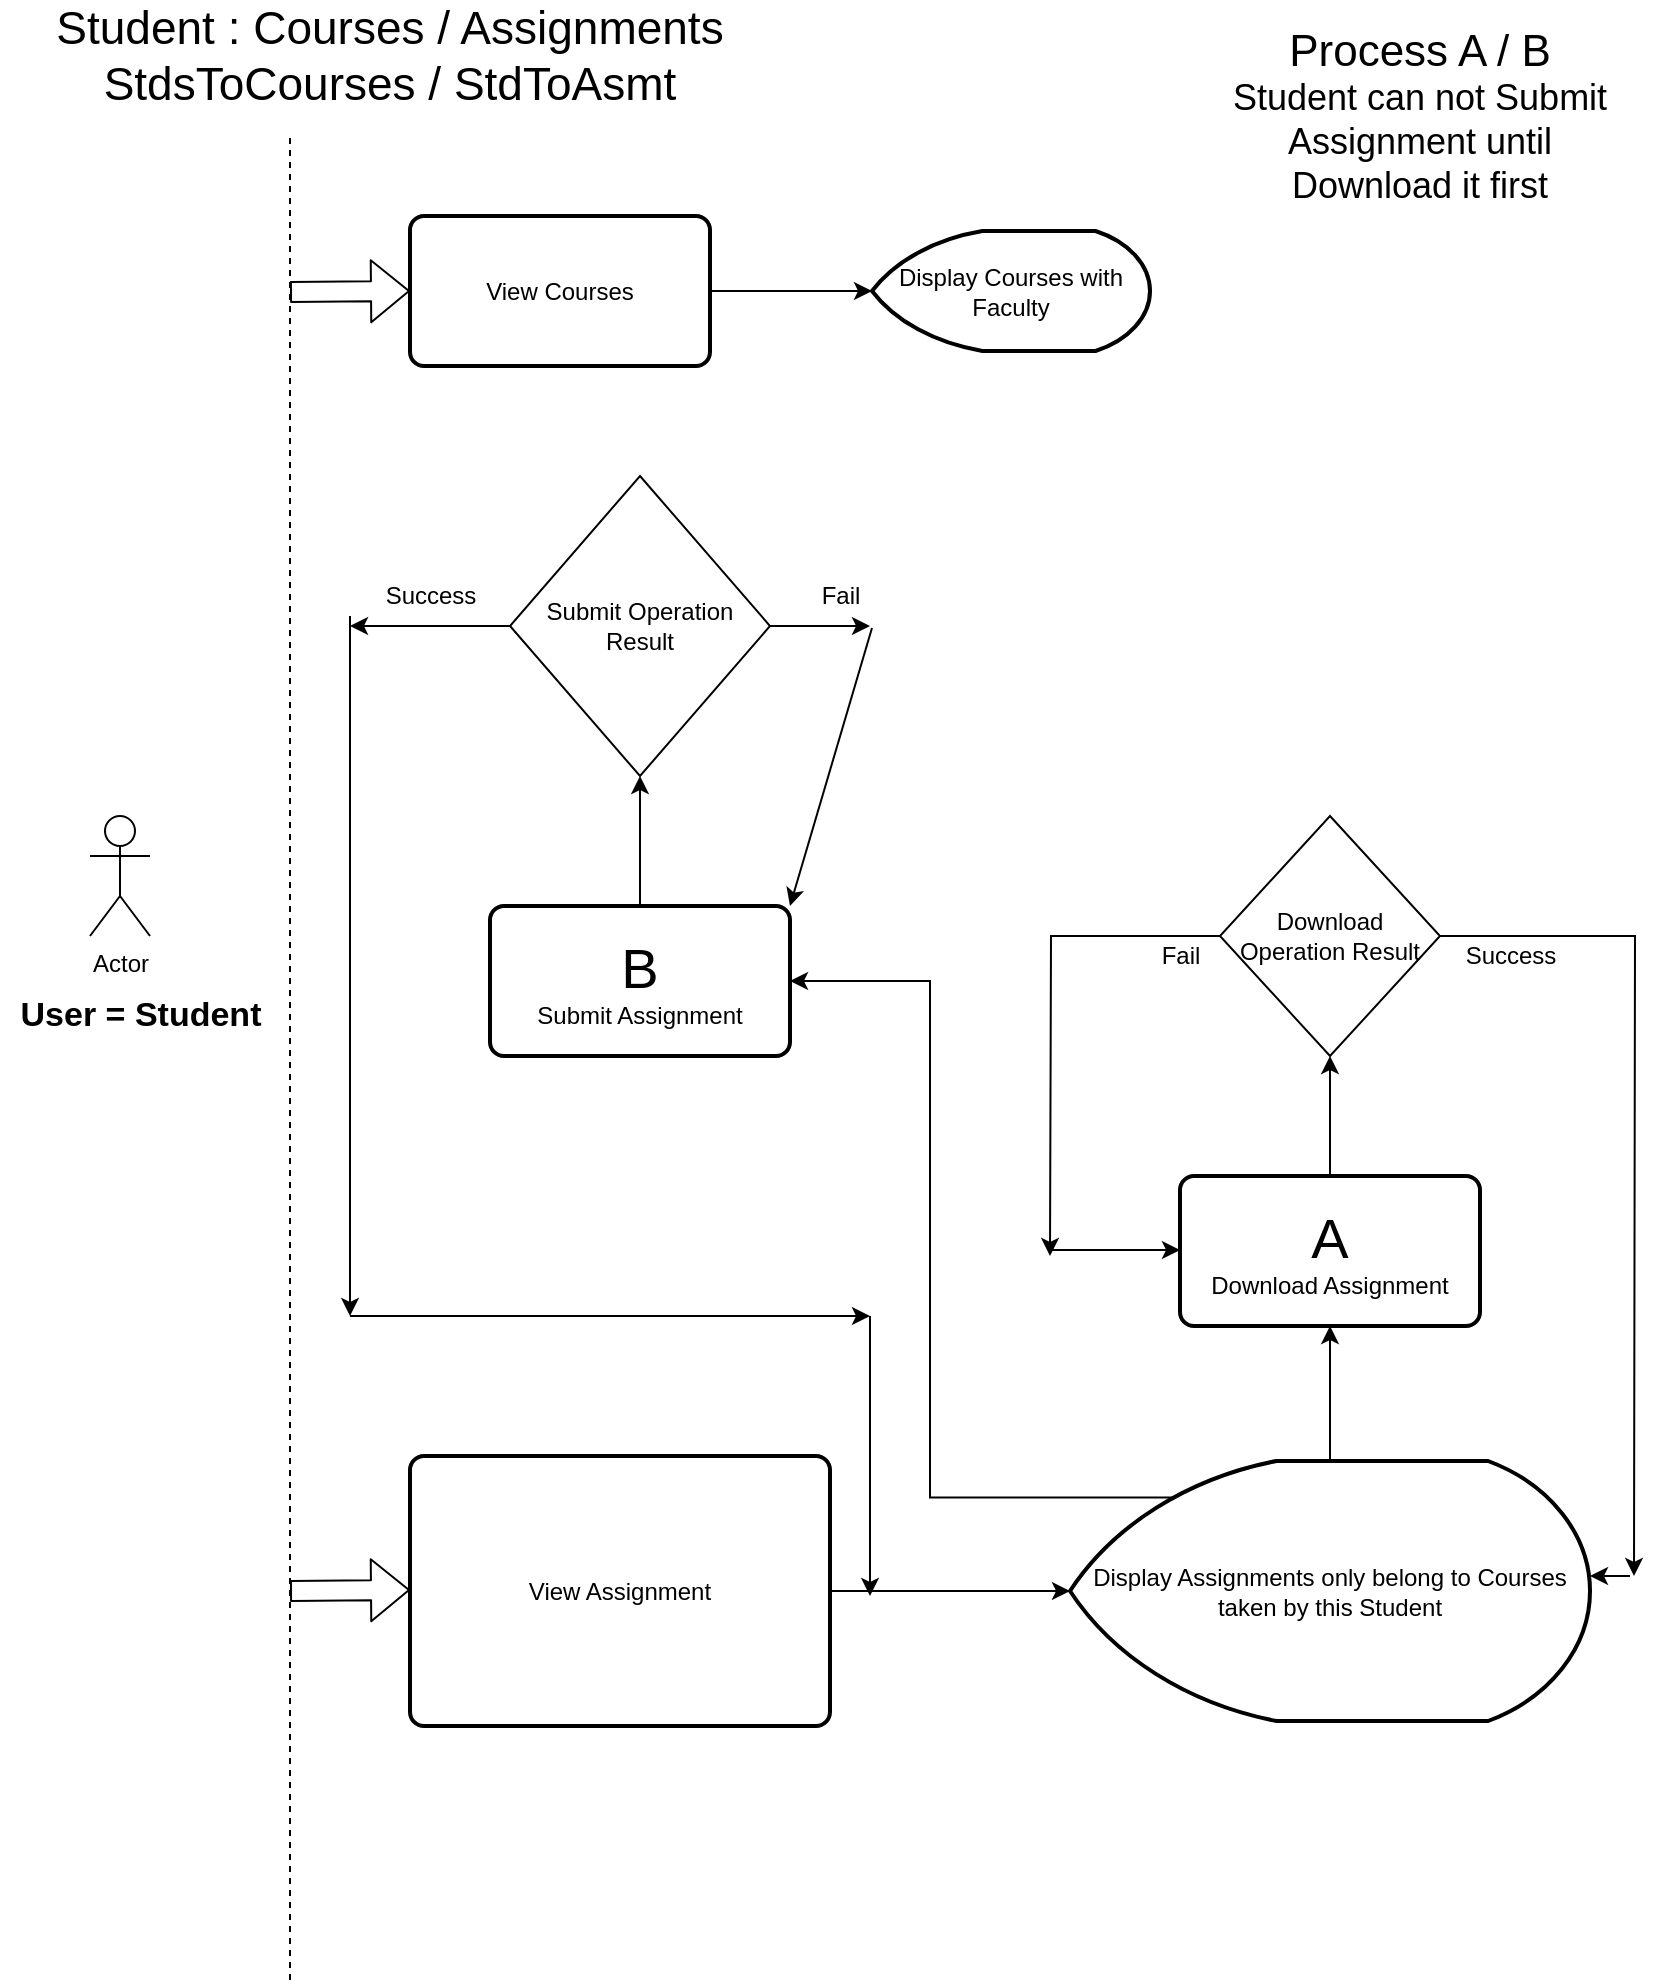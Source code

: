 <mxfile version="14.8.0" type="device"><diagram id="vqaQlGMWqDD1lRaRvaN_" name="Page-1"><mxGraphModel dx="868" dy="393" grid="1" gridSize="10" guides="1" tooltips="1" connect="1" arrows="1" fold="1" page="1" pageScale="1" pageWidth="850" pageHeight="1100" math="0" shadow="0"><root><mxCell id="0"/><mxCell id="1" parent="0"/><mxCell id="piEB9VUzyfzKmvWc2Psv-14" style="edgeStyle=orthogonalEdgeStyle;rounded=0;orthogonalLoop=1;jettySize=auto;html=1;entryX=0;entryY=0.5;entryDx=0;entryDy=0;entryPerimeter=0;" parent="1" source="piEB9VUzyfzKmvWc2Psv-2" target="piEB9VUzyfzKmvWc2Psv-6" edge="1"><mxGeometry relative="1" as="geometry"/></mxCell><mxCell id="piEB9VUzyfzKmvWc2Psv-2" value="View Courses" style="rounded=1;whiteSpace=wrap;html=1;absoluteArcSize=1;arcSize=14;strokeWidth=2;" parent="1" vertex="1"><mxGeometry x="220" y="120" width="150" height="75" as="geometry"/></mxCell><mxCell id="qLvd3x2hV8t0GWCa3YPn-4" style="edgeStyle=orthogonalEdgeStyle;rounded=0;orthogonalLoop=1;jettySize=auto;html=1;exitX=1;exitY=0.5;exitDx=0;exitDy=0;entryX=0;entryY=0.5;entryDx=0;entryDy=0;entryPerimeter=0;" edge="1" parent="1" source="piEB9VUzyfzKmvWc2Psv-3" target="qLvd3x2hV8t0GWCa3YPn-2"><mxGeometry relative="1" as="geometry"/></mxCell><mxCell id="piEB9VUzyfzKmvWc2Psv-3" value="View Assignment" style="rounded=1;whiteSpace=wrap;html=1;absoluteArcSize=1;arcSize=14;strokeWidth=2;" parent="1" vertex="1"><mxGeometry x="220" y="740" width="210" height="135" as="geometry"/></mxCell><mxCell id="piEB9VUzyfzKmvWc2Psv-6" value="Display Courses with Faculty" style="strokeWidth=2;html=1;shape=mxgraph.flowchart.display;whiteSpace=wrap;" parent="1" vertex="1"><mxGeometry x="451" y="127.5" width="139" height="60" as="geometry"/></mxCell><mxCell id="piEB9VUzyfzKmvWc2Psv-33" value="" style="endArrow=none;dashed=1;html=1;" parent="1" edge="1"><mxGeometry width="50" height="50" relative="1" as="geometry"><mxPoint x="160" y="1002" as="sourcePoint"/><mxPoint x="160" y="80" as="targetPoint"/></mxGeometry></mxCell><mxCell id="piEB9VUzyfzKmvWc2Psv-35" value="Actor" style="shape=umlActor;verticalLabelPosition=bottom;verticalAlign=top;html=1;outlineConnect=0;" parent="1" vertex="1"><mxGeometry x="60" y="420" width="30" height="60" as="geometry"/></mxCell><mxCell id="piEB9VUzyfzKmvWc2Psv-36" value="Student : Courses / Assignments&lt;br&gt;StdsToCourses / StdToAsmt" style="text;html=1;strokeColor=none;fillColor=none;align=center;verticalAlign=middle;whiteSpace=wrap;rounded=0;fontSize=23;" parent="1" vertex="1"><mxGeometry x="20" y="20" width="380" height="40" as="geometry"/></mxCell><mxCell id="piEB9VUzyfzKmvWc2Psv-63" value="" style="shape=flexArrow;endArrow=classic;html=1;fontSize=23;entryX=0;entryY=0.5;entryDx=0;entryDy=0;" parent="1" target="piEB9VUzyfzKmvWc2Psv-2" edge="1"><mxGeometry width="50" height="50" relative="1" as="geometry"><mxPoint x="160" y="158" as="sourcePoint"/><mxPoint x="200" y="155" as="targetPoint"/></mxGeometry></mxCell><mxCell id="piEB9VUzyfzKmvWc2Psv-65" value="" style="shape=flexArrow;endArrow=classic;html=1;fontSize=23;entryX=0;entryY=0.5;entryDx=0;entryDy=0;" parent="1" edge="1"><mxGeometry width="50" height="50" relative="1" as="geometry"><mxPoint x="160" y="807.5" as="sourcePoint"/><mxPoint x="220" y="807" as="targetPoint"/></mxGeometry></mxCell><mxCell id="qLvd3x2hV8t0GWCa3YPn-1" value="&lt;font style=&quot;font-size: 17px&quot;&gt;&lt;b&gt;User = Student&lt;/b&gt;&lt;/font&gt;" style="text;html=1;align=center;verticalAlign=middle;resizable=0;points=[];autosize=1;strokeColor=none;" vertex="1" parent="1"><mxGeometry x="15" y="510" width="140" height="20" as="geometry"/></mxCell><mxCell id="qLvd3x2hV8t0GWCa3YPn-6" style="edgeStyle=orthogonalEdgeStyle;rounded=0;orthogonalLoop=1;jettySize=auto;html=1;exitX=0.5;exitY=0;exitDx=0;exitDy=0;exitPerimeter=0;entryX=0.5;entryY=1;entryDx=0;entryDy=0;" edge="1" parent="1" source="qLvd3x2hV8t0GWCa3YPn-2" target="qLvd3x2hV8t0GWCa3YPn-5"><mxGeometry relative="1" as="geometry"/></mxCell><mxCell id="qLvd3x2hV8t0GWCa3YPn-16" style="edgeStyle=orthogonalEdgeStyle;rounded=0;orthogonalLoop=1;jettySize=auto;html=1;exitX=0.2;exitY=0.14;exitDx=0;exitDy=0;exitPerimeter=0;entryX=1;entryY=0.5;entryDx=0;entryDy=0;" edge="1" parent="1" source="qLvd3x2hV8t0GWCa3YPn-2" target="qLvd3x2hV8t0GWCa3YPn-15"><mxGeometry relative="1" as="geometry"/></mxCell><mxCell id="qLvd3x2hV8t0GWCa3YPn-2" value="Display Assignments only belong to Courses taken by this Student" style="strokeWidth=2;html=1;shape=mxgraph.flowchart.display;whiteSpace=wrap;" vertex="1" parent="1"><mxGeometry x="550" y="742.5" width="260" height="130" as="geometry"/></mxCell><mxCell id="qLvd3x2hV8t0GWCa3YPn-8" style="edgeStyle=orthogonalEdgeStyle;rounded=0;orthogonalLoop=1;jettySize=auto;html=1;exitX=0.5;exitY=0;exitDx=0;exitDy=0;entryX=0.5;entryY=1;entryDx=0;entryDy=0;" edge="1" parent="1" source="qLvd3x2hV8t0GWCa3YPn-5" target="qLvd3x2hV8t0GWCa3YPn-7"><mxGeometry relative="1" as="geometry"/></mxCell><mxCell id="qLvd3x2hV8t0GWCa3YPn-5" value="&lt;span style=&quot;font-size: 28px&quot;&gt;A&lt;/span&gt;&lt;br&gt;Download Assignment" style="rounded=1;whiteSpace=wrap;html=1;absoluteArcSize=1;arcSize=14;strokeWidth=2;" vertex="1" parent="1"><mxGeometry x="605" y="600" width="150" height="75" as="geometry"/></mxCell><mxCell id="qLvd3x2hV8t0GWCa3YPn-9" style="edgeStyle=orthogonalEdgeStyle;rounded=0;orthogonalLoop=1;jettySize=auto;html=1;" edge="1" parent="1" source="qLvd3x2hV8t0GWCa3YPn-7"><mxGeometry relative="1" as="geometry"><mxPoint x="540" y="640" as="targetPoint"/></mxGeometry></mxCell><mxCell id="qLvd3x2hV8t0GWCa3YPn-12" style="edgeStyle=orthogonalEdgeStyle;rounded=0;orthogonalLoop=1;jettySize=auto;html=1;" edge="1" parent="1" source="qLvd3x2hV8t0GWCa3YPn-7"><mxGeometry relative="1" as="geometry"><mxPoint x="832" y="800" as="targetPoint"/></mxGeometry></mxCell><mxCell id="qLvd3x2hV8t0GWCa3YPn-7" value="Download Operation Result" style="rhombus;whiteSpace=wrap;html=1;" vertex="1" parent="1"><mxGeometry x="625" y="420" width="110" height="120" as="geometry"/></mxCell><mxCell id="qLvd3x2hV8t0GWCa3YPn-10" value="" style="endArrow=classic;html=1;" edge="1" parent="1"><mxGeometry width="50" height="50" relative="1" as="geometry"><mxPoint x="540" y="637" as="sourcePoint"/><mxPoint x="605" y="637" as="targetPoint"/></mxGeometry></mxCell><mxCell id="qLvd3x2hV8t0GWCa3YPn-11" value="Fail" style="text;html=1;align=center;verticalAlign=middle;resizable=0;points=[];autosize=1;strokeColor=none;" vertex="1" parent="1"><mxGeometry x="590" y="480" width="30" height="20" as="geometry"/></mxCell><mxCell id="qLvd3x2hV8t0GWCa3YPn-13" value="" style="endArrow=classic;html=1;entryX=1;entryY=0.442;entryDx=0;entryDy=0;entryPerimeter=0;" edge="1" parent="1" target="qLvd3x2hV8t0GWCa3YPn-2"><mxGeometry width="50" height="50" relative="1" as="geometry"><mxPoint x="830" y="800" as="sourcePoint"/><mxPoint x="880" y="790" as="targetPoint"/></mxGeometry></mxCell><mxCell id="qLvd3x2hV8t0GWCa3YPn-14" value="Success" style="text;html=1;align=center;verticalAlign=middle;resizable=0;points=[];autosize=1;strokeColor=none;" vertex="1" parent="1"><mxGeometry x="740" y="480" width="60" height="20" as="geometry"/></mxCell><mxCell id="qLvd3x2hV8t0GWCa3YPn-18" style="edgeStyle=orthogonalEdgeStyle;rounded=0;orthogonalLoop=1;jettySize=auto;html=1;entryX=0.5;entryY=1;entryDx=0;entryDy=0;" edge="1" parent="1" source="qLvd3x2hV8t0GWCa3YPn-15" target="qLvd3x2hV8t0GWCa3YPn-17"><mxGeometry relative="1" as="geometry"/></mxCell><mxCell id="qLvd3x2hV8t0GWCa3YPn-15" value="&lt;font style=&quot;font-size: 28px&quot;&gt;B&lt;/font&gt;&lt;br&gt;Submit Assignment" style="rounded=1;whiteSpace=wrap;html=1;absoluteArcSize=1;arcSize=14;strokeWidth=2;" vertex="1" parent="1"><mxGeometry x="260" y="465" width="150" height="75" as="geometry"/></mxCell><mxCell id="qLvd3x2hV8t0GWCa3YPn-19" style="edgeStyle=orthogonalEdgeStyle;rounded=0;orthogonalLoop=1;jettySize=auto;html=1;exitX=0;exitY=0.5;exitDx=0;exitDy=0;" edge="1" parent="1" source="qLvd3x2hV8t0GWCa3YPn-17"><mxGeometry relative="1" as="geometry"><mxPoint x="190" y="325" as="targetPoint"/></mxGeometry></mxCell><mxCell id="qLvd3x2hV8t0GWCa3YPn-24" style="edgeStyle=orthogonalEdgeStyle;rounded=0;orthogonalLoop=1;jettySize=auto;html=1;" edge="1" parent="1" source="qLvd3x2hV8t0GWCa3YPn-17"><mxGeometry relative="1" as="geometry"><mxPoint x="450" y="325" as="targetPoint"/></mxGeometry></mxCell><mxCell id="qLvd3x2hV8t0GWCa3YPn-17" value="Submit Operation Result" style="rhombus;whiteSpace=wrap;html=1;" vertex="1" parent="1"><mxGeometry x="270" y="250" width="130" height="150" as="geometry"/></mxCell><mxCell id="qLvd3x2hV8t0GWCa3YPn-20" value="" style="endArrow=classic;html=1;" edge="1" parent="1"><mxGeometry width="50" height="50" relative="1" as="geometry"><mxPoint x="190" y="320" as="sourcePoint"/><mxPoint x="190" y="670" as="targetPoint"/></mxGeometry></mxCell><mxCell id="qLvd3x2hV8t0GWCa3YPn-21" value="" style="endArrow=classic;html=1;" edge="1" parent="1"><mxGeometry width="50" height="50" relative="1" as="geometry"><mxPoint x="190" y="670" as="sourcePoint"/><mxPoint x="450" y="670" as="targetPoint"/></mxGeometry></mxCell><mxCell id="qLvd3x2hV8t0GWCa3YPn-22" value="" style="endArrow=classic;html=1;" edge="1" parent="1"><mxGeometry width="50" height="50" relative="1" as="geometry"><mxPoint x="450" y="670" as="sourcePoint"/><mxPoint x="450" y="810" as="targetPoint"/></mxGeometry></mxCell><mxCell id="qLvd3x2hV8t0GWCa3YPn-23" value="Success" style="text;html=1;align=center;verticalAlign=middle;resizable=0;points=[];autosize=1;strokeColor=none;" vertex="1" parent="1"><mxGeometry x="200" y="300" width="60" height="20" as="geometry"/></mxCell><mxCell id="qLvd3x2hV8t0GWCa3YPn-25" value="" style="endArrow=classic;html=1;entryX=1;entryY=0;entryDx=0;entryDy=0;exitX=1.033;exitY=1.3;exitDx=0;exitDy=0;exitPerimeter=0;" edge="1" parent="1" source="qLvd3x2hV8t0GWCa3YPn-26" target="qLvd3x2hV8t0GWCa3YPn-15"><mxGeometry width="50" height="50" relative="1" as="geometry"><mxPoint x="450" y="330" as="sourcePoint"/><mxPoint x="500" y="320" as="targetPoint"/></mxGeometry></mxCell><mxCell id="qLvd3x2hV8t0GWCa3YPn-26" value="Fail" style="text;html=1;align=center;verticalAlign=middle;resizable=0;points=[];autosize=1;strokeColor=none;" vertex="1" parent="1"><mxGeometry x="420" y="300" width="30" height="20" as="geometry"/></mxCell><mxCell id="qLvd3x2hV8t0GWCa3YPn-28" value="&lt;font&gt;&lt;font style=&quot;font-size: 22px&quot;&gt;Process A / B&lt;/font&gt;&lt;br&gt;&lt;span style=&quot;font-size: 18px&quot;&gt;Student can not Submit Assignment until Download it first&lt;/span&gt;&lt;/font&gt;" style="text;html=1;strokeColor=none;fillColor=none;align=center;verticalAlign=middle;whiteSpace=wrap;rounded=0;" vertex="1" parent="1"><mxGeometry x="620" y="20" width="210" height="100" as="geometry"/></mxCell></root></mxGraphModel></diagram></mxfile>